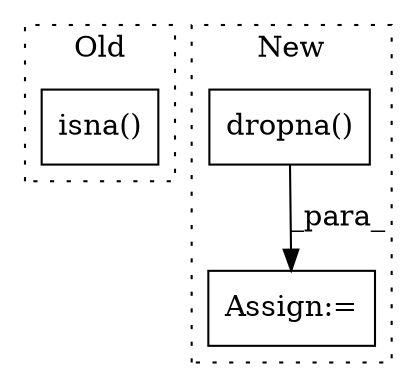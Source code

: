 digraph G {
subgraph cluster0 {
1 [label="isna()" a="75" s="5181,5201" l="8,1" shape="box"];
label = "Old";
style="dotted";
}
subgraph cluster1 {
2 [label="dropna()" a="75" s="5772" l="33" shape="box"];
3 [label="Assign:=" a="68" s="5757" l="3" shape="box"];
label = "New";
style="dotted";
}
2 -> 3 [label="_para_"];
}
